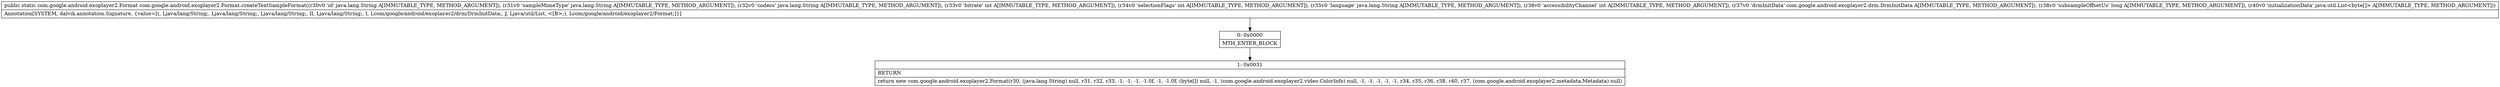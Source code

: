 digraph "CFG forcom.google.android.exoplayer2.Format.createTextSampleFormat(Ljava\/lang\/String;Ljava\/lang\/String;Ljava\/lang\/String;IILjava\/lang\/String;ILcom\/google\/android\/exoplayer2\/drm\/DrmInitData;JLjava\/util\/List;)Lcom\/google\/android\/exoplayer2\/Format;" {
Node_0 [shape=record,label="{0\:\ 0x0000|MTH_ENTER_BLOCK\l}"];
Node_1 [shape=record,label="{1\:\ 0x0031|RETURN\l|return new com.google.android.exoplayer2.Format(r30, (java.lang.String) null, r31, r32, r33, \-1, \-1, \-1, \-1.0f, \-1, \-1.0f, (byte[]) null, \-1, (com.google.android.exoplayer2.video.ColorInfo) null, \-1, \-1, \-1, \-1, \-1, r34, r35, r36, r38, r40, r37, (com.google.android.exoplayer2.metadata.Metadata) null)\l}"];
MethodNode[shape=record,label="{public static com.google.android.exoplayer2.Format com.google.android.exoplayer2.Format.createTextSampleFormat((r30v0 'id' java.lang.String A[IMMUTABLE_TYPE, METHOD_ARGUMENT]), (r31v0 'sampleMimeType' java.lang.String A[IMMUTABLE_TYPE, METHOD_ARGUMENT]), (r32v0 'codecs' java.lang.String A[IMMUTABLE_TYPE, METHOD_ARGUMENT]), (r33v0 'bitrate' int A[IMMUTABLE_TYPE, METHOD_ARGUMENT]), (r34v0 'selectionFlags' int A[IMMUTABLE_TYPE, METHOD_ARGUMENT]), (r35v0 'language' java.lang.String A[IMMUTABLE_TYPE, METHOD_ARGUMENT]), (r36v0 'accessibilityChannel' int A[IMMUTABLE_TYPE, METHOD_ARGUMENT]), (r37v0 'drmInitData' com.google.android.exoplayer2.drm.DrmInitData A[IMMUTABLE_TYPE, METHOD_ARGUMENT]), (r38v0 'subsampleOffsetUs' long A[IMMUTABLE_TYPE, METHOD_ARGUMENT]), (r40v0 'initializationData' java.util.List\<byte[]\> A[IMMUTABLE_TYPE, METHOD_ARGUMENT]))  | Annotation[SYSTEM, dalvik.annotation.Signature, \{value=[(, Ljava\/lang\/String;, Ljava\/lang\/String;, Ljava\/lang\/String;, II, Ljava\/lang\/String;, I, Lcom\/google\/android\/exoplayer2\/drm\/DrmInitData;, J, Ljava\/util\/List, \<[B\>;), Lcom\/google\/android\/exoplayer2\/Format;]\}]\l}"];
MethodNode -> Node_0;
Node_0 -> Node_1;
}

